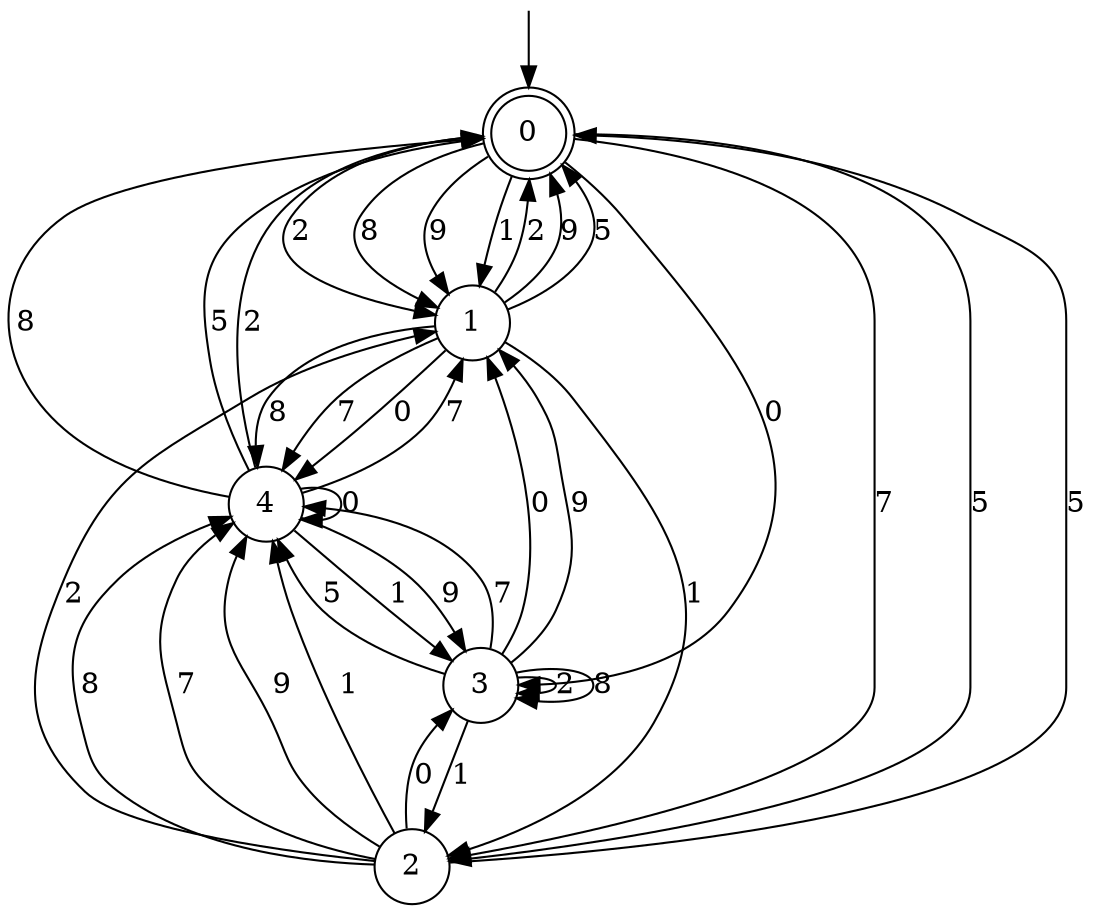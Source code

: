 digraph g {

	s0 [shape="doublecircle" label="0"];
	s1 [shape="circle" label="1"];
	s2 [shape="circle" label="2"];
	s3 [shape="circle" label="3"];
	s4 [shape="circle" label="4"];
	s0 -> s1 [label="2"];
	s0 -> s1 [label="8"];
	s0 -> s2 [label="7"];
	s0 -> s3 [label="0"];
	s0 -> s1 [label="9"];
	s0 -> s2 [label="5"];
	s0 -> s1 [label="1"];
	s1 -> s0 [label="2"];
	s1 -> s4 [label="8"];
	s1 -> s4 [label="7"];
	s1 -> s4 [label="0"];
	s1 -> s0 [label="9"];
	s1 -> s0 [label="5"];
	s1 -> s2 [label="1"];
	s2 -> s1 [label="2"];
	s2 -> s4 [label="8"];
	s2 -> s4 [label="7"];
	s2 -> s3 [label="0"];
	s2 -> s4 [label="9"];
	s2 -> s0 [label="5"];
	s2 -> s4 [label="1"];
	s3 -> s3 [label="2"];
	s3 -> s3 [label="8"];
	s3 -> s4 [label="7"];
	s3 -> s1 [label="0"];
	s3 -> s1 [label="9"];
	s3 -> s4 [label="5"];
	s3 -> s2 [label="1"];
	s4 -> s0 [label="2"];
	s4 -> s0 [label="8"];
	s4 -> s1 [label="7"];
	s4 -> s4 [label="0"];
	s4 -> s3 [label="9"];
	s4 -> s0 [label="5"];
	s4 -> s3 [label="1"];

__start0 [label="" shape="none" width="0" height="0"];
__start0 -> s0;

}
